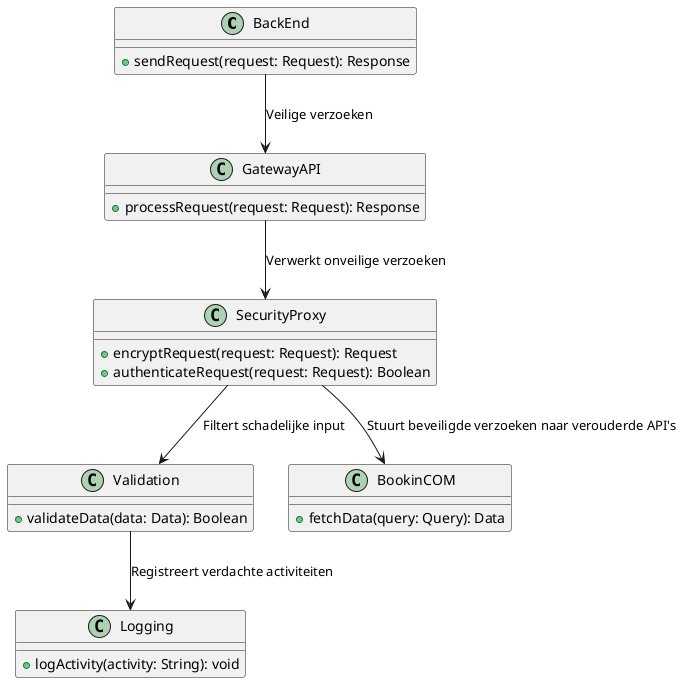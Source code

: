 @startuml

class BackEnd {
  +sendRequest(request: Request): Response
}

class GatewayAPI {
  +processRequest(request: Request): Response
}

class SecurityProxy {
  +encryptRequest(request: Request): Request
  +authenticateRequest(request: Request): Boolean
}

class Validation {
  +validateData(data: Data): Boolean
}

class Logging {
  +logActivity(activity: String): void
}

class BookinCOM {
  +fetchData(query: Query): Data
}

BackEnd --> GatewayAPI : "Veilige verzoeken"
GatewayAPI --> SecurityProxy : "Verwerkt onveilige verzoeken"
SecurityProxy --> Validation : "Filtert schadelijke input"
Validation --> Logging : "Registreert verdachte activiteiten"
SecurityProxy --> BookinCOM : "Stuurt beveiligde verzoeken naar verouderde API's"

@enduml
